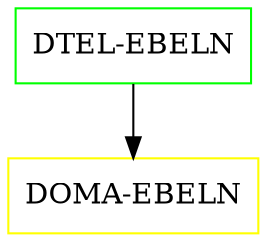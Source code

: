 digraph G {
  "DTEL-EBELN" [shape=box,color=green];
  "DOMA-EBELN" [shape=box,color=yellow,URL="./DOMA_EBELN.html"];
  "DTEL-EBELN" -> "DOMA-EBELN";
}
